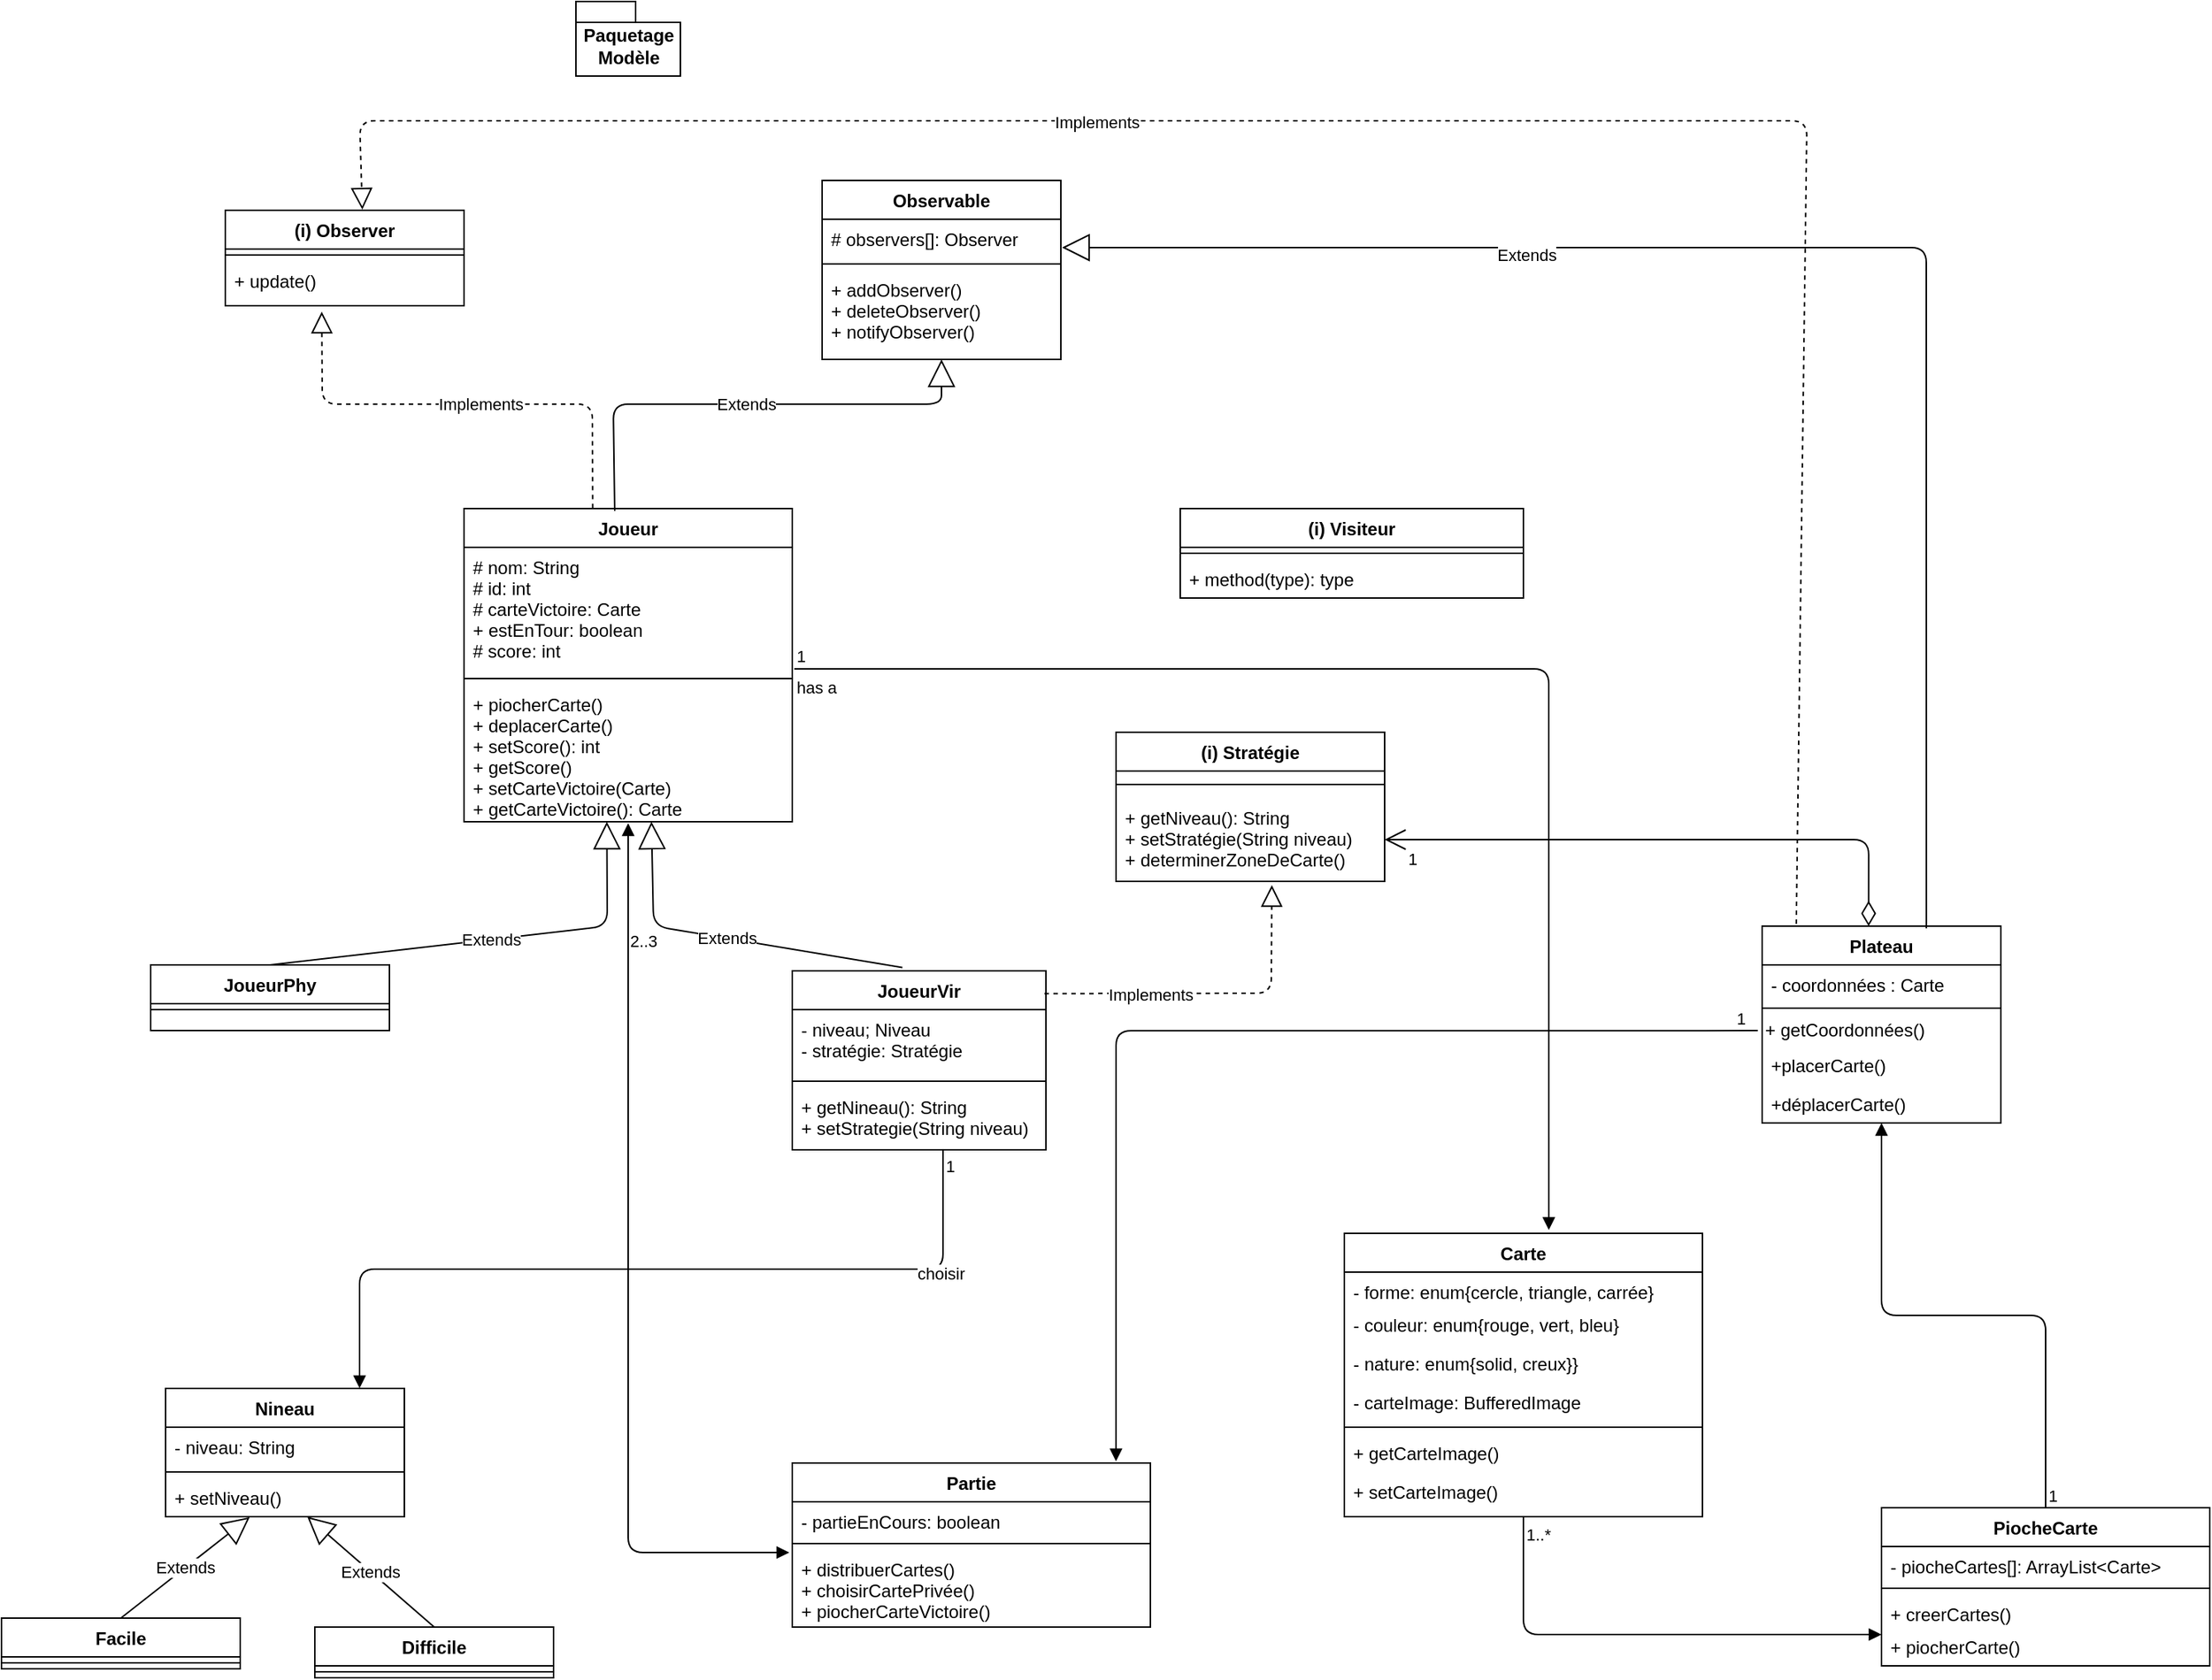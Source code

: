 <mxfile version="13.8.8" type="github">
  <diagram id="C5RBs43oDa-KdzZeNtuy" name="Page-1">
    <mxGraphModel dx="925" dy="1747" grid="1" gridSize="10" guides="1" tooltips="1" connect="1" arrows="1" fold="1" page="1" pageScale="1" pageWidth="827" pageHeight="1169" math="0" shadow="0">
      <root>
        <mxCell id="WIyWlLk6GJQsqaUBKTNV-0" />
        <mxCell id="WIyWlLk6GJQsqaUBKTNV-1" parent="WIyWlLk6GJQsqaUBKTNV-0" />
        <mxCell id="AZChsYfxRMKOv2LDF5ls-53" value="(i) Observer" style="swimlane;fontStyle=1;align=center;verticalAlign=top;childLayout=stackLayout;horizontal=1;startSize=26;horizontalStack=0;resizeParent=1;resizeParentMax=0;resizeLast=0;collapsible=1;marginBottom=0;" parent="WIyWlLk6GJQsqaUBKTNV-1" vertex="1">
          <mxGeometry x="230" y="-140" width="160" height="64" as="geometry" />
        </mxCell>
        <mxCell id="AZChsYfxRMKOv2LDF5ls-54" value="" style="line;strokeWidth=1;fillColor=none;align=left;verticalAlign=middle;spacingTop=-1;spacingLeft=3;spacingRight=3;rotatable=0;labelPosition=right;points=[];portConstraint=eastwest;" parent="AZChsYfxRMKOv2LDF5ls-53" vertex="1">
          <mxGeometry y="26" width="160" height="8" as="geometry" />
        </mxCell>
        <mxCell id="AZChsYfxRMKOv2LDF5ls-55" value="+ update()" style="text;strokeColor=none;fillColor=none;align=left;verticalAlign=top;spacingLeft=4;spacingRight=4;overflow=hidden;rotatable=0;points=[[0,0.5],[1,0.5]];portConstraint=eastwest;" parent="AZChsYfxRMKOv2LDF5ls-53" vertex="1">
          <mxGeometry y="34" width="160" height="30" as="geometry" />
        </mxCell>
        <mxCell id="AZChsYfxRMKOv2LDF5ls-56" value="Extends" style="endArrow=block;endSize=16;endFill=0;html=1;fontColor=#000000;exitX=0.5;exitY=0;exitDx=0;exitDy=0;entryX=0.435;entryY=1;entryDx=0;entryDy=0;entryPerimeter=0;" parent="WIyWlLk6GJQsqaUBKTNV-1" source="AZChsYfxRMKOv2LDF5ls-50" target="AZChsYfxRMKOv2LDF5ls-61" edge="1">
          <mxGeometry width="160" relative="1" as="geometry">
            <mxPoint x="490" y="370" as="sourcePoint" />
            <mxPoint x="480" y="316" as="targetPoint" />
            <Array as="points">
              <mxPoint x="486" y="340" />
            </Array>
          </mxGeometry>
        </mxCell>
        <mxCell id="AZChsYfxRMKOv2LDF5ls-57" value="Extends" style="endArrow=block;endSize=16;endFill=0;html=1;fontColor=#000000;exitX=0.434;exitY=-0.019;exitDx=0;exitDy=0;exitPerimeter=0;entryX=0.571;entryY=1;entryDx=0;entryDy=0;entryPerimeter=0;" parent="WIyWlLk6GJQsqaUBKTNV-1" source="CgIlNexyzQEodWSmVS5y-3" target="AZChsYfxRMKOv2LDF5ls-61" edge="1">
          <mxGeometry width="160" relative="1" as="geometry">
            <mxPoint x="703.28" y="370.8" as="sourcePoint" />
            <mxPoint x="490" y="290" as="targetPoint" />
            <Array as="points">
              <mxPoint x="517" y="340" />
            </Array>
          </mxGeometry>
        </mxCell>
        <mxCell id="AZChsYfxRMKOv2LDF5ls-58" value="Joueur" style="swimlane;fontStyle=1;align=center;verticalAlign=top;childLayout=stackLayout;horizontal=1;startSize=26;horizontalStack=0;resizeParent=1;resizeParentMax=0;resizeLast=0;collapsible=1;marginBottom=0;" parent="WIyWlLk6GJQsqaUBKTNV-1" vertex="1">
          <mxGeometry x="390" y="60" width="220" height="210" as="geometry" />
        </mxCell>
        <mxCell id="AZChsYfxRMKOv2LDF5ls-59" value="# nom: String&#xa;# id: int&#xa;# carteVictoire: Carte&#xa;+ estEnTour: boolean&#xa;# score: int" style="text;strokeColor=none;fillColor=none;align=left;verticalAlign=top;spacingLeft=4;spacingRight=4;overflow=hidden;rotatable=0;points=[[0,0.5],[1,0.5]];portConstraint=eastwest;" parent="AZChsYfxRMKOv2LDF5ls-58" vertex="1">
          <mxGeometry y="26" width="220" height="84" as="geometry" />
        </mxCell>
        <mxCell id="AZChsYfxRMKOv2LDF5ls-60" value="" style="line;strokeWidth=1;fillColor=none;align=left;verticalAlign=middle;spacingTop=-1;spacingLeft=3;spacingRight=3;rotatable=0;labelPosition=right;points=[];portConstraint=eastwest;" parent="AZChsYfxRMKOv2LDF5ls-58" vertex="1">
          <mxGeometry y="110" width="220" height="8" as="geometry" />
        </mxCell>
        <mxCell id="AZChsYfxRMKOv2LDF5ls-61" value="+ piocherCarte()&#xa;+ deplacerCarte()&#xa;+ setScore(): int&#xa;+ getScore()&#xa;+ setCarteVictoire(Carte)&#xa;+ getCarteVictoire(): Carte" style="text;strokeColor=none;fillColor=none;align=left;verticalAlign=top;spacingLeft=4;spacingRight=4;overflow=hidden;rotatable=0;points=[[0,0.5],[1,0.5]];portConstraint=eastwest;" parent="AZChsYfxRMKOv2LDF5ls-58" vertex="1">
          <mxGeometry y="118" width="220" height="92" as="geometry" />
        </mxCell>
        <mxCell id="AZChsYfxRMKOv2LDF5ls-62" value="Extends" style="endArrow=block;endSize=16;endFill=0;html=1;fontColor=#000000;exitX=0.5;exitY=0;exitDx=0;exitDy=0;entryX=0.352;entryY=1.013;entryDx=0;entryDy=0;entryPerimeter=0;" parent="WIyWlLk6GJQsqaUBKTNV-1" source="AZChsYfxRMKOv2LDF5ls-64" target="AZChsYfxRMKOv2LDF5ls-75" edge="1">
          <mxGeometry width="160" relative="1" as="geometry">
            <mxPoint x="80" y="700" as="sourcePoint" />
            <mxPoint x="240" y="700" as="targetPoint" />
          </mxGeometry>
        </mxCell>
        <mxCell id="AZChsYfxRMKOv2LDF5ls-63" value="Extends" style="endArrow=block;endSize=16;endFill=0;html=1;fontColor=#000000;exitX=0.5;exitY=0;exitDx=0;exitDy=0;" parent="WIyWlLk6GJQsqaUBKTNV-1" source="AZChsYfxRMKOv2LDF5ls-68" target="AZChsYfxRMKOv2LDF5ls-75" edge="1">
          <mxGeometry width="160" relative="1" as="geometry">
            <mxPoint x="80" y="700" as="sourcePoint" />
            <mxPoint x="240" y="700" as="targetPoint" />
          </mxGeometry>
        </mxCell>
        <mxCell id="AZChsYfxRMKOv2LDF5ls-84" value="Paquetage&lt;br&gt;Modèle" style="shape=folder;fontStyle=1;spacingTop=10;tabWidth=40;tabHeight=14;tabPosition=left;html=1;fontColor=#000000;" parent="WIyWlLk6GJQsqaUBKTNV-1" vertex="1">
          <mxGeometry x="465" y="-280" width="70" height="50" as="geometry" />
        </mxCell>
        <mxCell id="AZChsYfxRMKOv2LDF5ls-43" value="Observable" style="swimlane;fontStyle=1;align=center;verticalAlign=top;childLayout=stackLayout;horizontal=1;startSize=26;horizontalStack=0;resizeParent=1;resizeParentMax=0;resizeLast=0;collapsible=1;marginBottom=0;" parent="WIyWlLk6GJQsqaUBKTNV-1" vertex="1">
          <mxGeometry x="630" y="-160" width="160" height="120" as="geometry" />
        </mxCell>
        <mxCell id="AZChsYfxRMKOv2LDF5ls-44" value="# observers[]: Observer" style="text;strokeColor=none;fillColor=none;align=left;verticalAlign=top;spacingLeft=4;spacingRight=4;overflow=hidden;rotatable=0;points=[[0,0.5],[1,0.5]];portConstraint=eastwest;" parent="AZChsYfxRMKOv2LDF5ls-43" vertex="1">
          <mxGeometry y="26" width="160" height="26" as="geometry" />
        </mxCell>
        <mxCell id="AZChsYfxRMKOv2LDF5ls-45" value="" style="line;strokeWidth=1;fillColor=none;align=left;verticalAlign=middle;spacingTop=-1;spacingLeft=3;spacingRight=3;rotatable=0;labelPosition=right;points=[];portConstraint=eastwest;" parent="AZChsYfxRMKOv2LDF5ls-43" vertex="1">
          <mxGeometry y="52" width="160" height="8" as="geometry" />
        </mxCell>
        <mxCell id="AZChsYfxRMKOv2LDF5ls-46" value="+ addObserver()&#xa;+ deleteObserver()&#xa;+ notifyObserver()" style="text;strokeColor=none;fillColor=none;align=left;verticalAlign=top;spacingLeft=4;spacingRight=4;overflow=hidden;rotatable=0;points=[[0,0.5],[1,0.5]];portConstraint=eastwest;" parent="AZChsYfxRMKOv2LDF5ls-43" vertex="1">
          <mxGeometry y="60" width="160" height="60" as="geometry" />
        </mxCell>
        <mxCell id="AZChsYfxRMKOv2LDF5ls-64" value="Facile" style="swimlane;fontStyle=1;align=center;verticalAlign=top;childLayout=stackLayout;horizontal=1;startSize=26;horizontalStack=0;resizeParent=1;resizeParentMax=0;resizeLast=0;collapsible=1;marginBottom=0;fontColor=#000000;" parent="WIyWlLk6GJQsqaUBKTNV-1" vertex="1">
          <mxGeometry x="80" y="804" width="160" height="34" as="geometry" />
        </mxCell>
        <mxCell id="AZChsYfxRMKOv2LDF5ls-66" value="" style="line;strokeWidth=1;fillColor=none;align=left;verticalAlign=middle;spacingTop=-1;spacingLeft=3;spacingRight=3;rotatable=0;labelPosition=right;points=[];portConstraint=eastwest;" parent="AZChsYfxRMKOv2LDF5ls-64" vertex="1">
          <mxGeometry y="26" width="160" height="8" as="geometry" />
        </mxCell>
        <mxCell id="AZChsYfxRMKOv2LDF5ls-68" value="Difficile" style="swimlane;fontStyle=1;align=center;verticalAlign=top;childLayout=stackLayout;horizontal=1;startSize=26;horizontalStack=0;resizeParent=1;resizeParentMax=0;resizeLast=0;collapsible=1;marginBottom=0;fontColor=#000000;" parent="WIyWlLk6GJQsqaUBKTNV-1" vertex="1">
          <mxGeometry x="290" y="810" width="160" height="34" as="geometry" />
        </mxCell>
        <mxCell id="AZChsYfxRMKOv2LDF5ls-70" value="" style="line;strokeWidth=1;fillColor=none;align=left;verticalAlign=middle;spacingTop=-1;spacingLeft=3;spacingRight=3;rotatable=0;labelPosition=right;points=[];portConstraint=eastwest;" parent="AZChsYfxRMKOv2LDF5ls-68" vertex="1">
          <mxGeometry y="26" width="160" height="8" as="geometry" />
        </mxCell>
        <mxCell id="AZChsYfxRMKOv2LDF5ls-72" value="Nineau" style="swimlane;fontStyle=1;align=center;verticalAlign=top;childLayout=stackLayout;horizontal=1;startSize=26;horizontalStack=0;resizeParent=1;resizeParentMax=0;resizeLast=0;collapsible=1;marginBottom=0;fontColor=#000000;" parent="WIyWlLk6GJQsqaUBKTNV-1" vertex="1">
          <mxGeometry x="190" y="650" width="160" height="86" as="geometry" />
        </mxCell>
        <mxCell id="AZChsYfxRMKOv2LDF5ls-73" value="- niveau: String" style="text;strokeColor=none;fillColor=none;align=left;verticalAlign=top;spacingLeft=4;spacingRight=4;overflow=hidden;rotatable=0;points=[[0,0.5],[1,0.5]];portConstraint=eastwest;" parent="AZChsYfxRMKOv2LDF5ls-72" vertex="1">
          <mxGeometry y="26" width="160" height="26" as="geometry" />
        </mxCell>
        <mxCell id="AZChsYfxRMKOv2LDF5ls-74" value="" style="line;strokeWidth=1;fillColor=none;align=left;verticalAlign=middle;spacingTop=-1;spacingLeft=3;spacingRight=3;rotatable=0;labelPosition=right;points=[];portConstraint=eastwest;" parent="AZChsYfxRMKOv2LDF5ls-72" vertex="1">
          <mxGeometry y="52" width="160" height="8" as="geometry" />
        </mxCell>
        <mxCell id="AZChsYfxRMKOv2LDF5ls-75" value="+ setNiveau()" style="text;strokeColor=none;fillColor=none;align=left;verticalAlign=top;spacingLeft=4;spacingRight=4;overflow=hidden;rotatable=0;points=[[0,0.5],[1,0.5]];portConstraint=eastwest;" parent="AZChsYfxRMKOv2LDF5ls-72" vertex="1">
          <mxGeometry y="60" width="160" height="26" as="geometry" />
        </mxCell>
        <mxCell id="AZChsYfxRMKOv2LDF5ls-76" value="Carte" style="swimlane;fontStyle=1;align=center;verticalAlign=top;childLayout=stackLayout;horizontal=1;startSize=26;horizontalStack=0;resizeParent=1;resizeLast=0;collapsible=1;marginBottom=0;rounded=0;shadow=0;strokeWidth=1;" parent="WIyWlLk6GJQsqaUBKTNV-1" vertex="1">
          <mxGeometry x="980" y="546" width="240" height="190" as="geometry">
            <mxRectangle x="550" y="140" width="160" height="26" as="alternateBounds" />
          </mxGeometry>
        </mxCell>
        <mxCell id="AZChsYfxRMKOv2LDF5ls-77" value="- forme: enum{cercle, triangle, carrée}&#xa;" style="text;align=left;verticalAlign=top;spacingLeft=4;spacingRight=4;overflow=hidden;rotatable=0;points=[[0,0.5],[1,0.5]];portConstraint=eastwest;" parent="AZChsYfxRMKOv2LDF5ls-76" vertex="1">
          <mxGeometry y="26" width="240" height="22" as="geometry" />
        </mxCell>
        <mxCell id="AZChsYfxRMKOv2LDF5ls-78" value="- couleur: enum{rouge, vert, bleu}" style="text;align=left;verticalAlign=top;spacingLeft=4;spacingRight=4;overflow=hidden;rotatable=0;points=[[0,0.5],[1,0.5]];portConstraint=eastwest;rounded=0;shadow=0;html=0;" parent="AZChsYfxRMKOv2LDF5ls-76" vertex="1">
          <mxGeometry y="48" width="240" height="26" as="geometry" />
        </mxCell>
        <mxCell id="AZChsYfxRMKOv2LDF5ls-79" value="- nature: enum{solid, creux}}" style="text;align=left;verticalAlign=top;spacingLeft=4;spacingRight=4;overflow=hidden;rotatable=0;points=[[0,0.5],[1,0.5]];portConstraint=eastwest;rounded=0;shadow=0;html=0;" parent="AZChsYfxRMKOv2LDF5ls-76" vertex="1">
          <mxGeometry y="74" width="240" height="26" as="geometry" />
        </mxCell>
        <mxCell id="AZChsYfxRMKOv2LDF5ls-80" value="- carteImage: BufferedImage" style="text;align=left;verticalAlign=top;spacingLeft=4;spacingRight=4;overflow=hidden;rotatable=0;points=[[0,0.5],[1,0.5]];portConstraint=eastwest;rounded=0;shadow=0;html=0;" parent="AZChsYfxRMKOv2LDF5ls-76" vertex="1">
          <mxGeometry y="100" width="240" height="26" as="geometry" />
        </mxCell>
        <mxCell id="AZChsYfxRMKOv2LDF5ls-81" value="" style="line;html=1;strokeWidth=1;align=left;verticalAlign=middle;spacingTop=-1;spacingLeft=3;spacingRight=3;rotatable=0;labelPosition=right;points=[];portConstraint=eastwest;" parent="AZChsYfxRMKOv2LDF5ls-76" vertex="1">
          <mxGeometry y="126" width="240" height="8" as="geometry" />
        </mxCell>
        <mxCell id="AZChsYfxRMKOv2LDF5ls-82" value="+ getCarteImage()" style="text;align=left;verticalAlign=top;spacingLeft=4;spacingRight=4;overflow=hidden;rotatable=0;points=[[0,0.5],[1,0.5]];portConstraint=eastwest;" parent="AZChsYfxRMKOv2LDF5ls-76" vertex="1">
          <mxGeometry y="134" width="240" height="26" as="geometry" />
        </mxCell>
        <mxCell id="AZChsYfxRMKOv2LDF5ls-83" value="+ setCarteImage()" style="text;align=left;verticalAlign=top;spacingLeft=4;spacingRight=4;overflow=hidden;rotatable=0;points=[[0,0.5],[1,0.5]];portConstraint=eastwest;" parent="AZChsYfxRMKOv2LDF5ls-76" vertex="1">
          <mxGeometry y="160" width="240" height="20" as="geometry" />
        </mxCell>
        <mxCell id="CgIlNexyzQEodWSmVS5y-3" value="JoueurVir" style="swimlane;fontStyle=1;align=center;verticalAlign=top;childLayout=stackLayout;horizontal=1;startSize=26;horizontalStack=0;resizeParent=1;resizeParentMax=0;resizeLast=0;collapsible=1;marginBottom=0;" parent="WIyWlLk6GJQsqaUBKTNV-1" vertex="1">
          <mxGeometry x="610" y="370" width="170" height="120" as="geometry" />
        </mxCell>
        <mxCell id="CgIlNexyzQEodWSmVS5y-4" value="- niveau; Niveau&#xa;- stratégie: Stratégie " style="text;strokeColor=none;fillColor=none;align=left;verticalAlign=top;spacingLeft=4;spacingRight=4;overflow=hidden;rotatable=0;points=[[0,0.5],[1,0.5]];portConstraint=eastwest;" parent="CgIlNexyzQEodWSmVS5y-3" vertex="1">
          <mxGeometry y="26" width="170" height="44" as="geometry" />
        </mxCell>
        <mxCell id="CgIlNexyzQEodWSmVS5y-5" value="" style="line;strokeWidth=1;fillColor=none;align=left;verticalAlign=middle;spacingTop=-1;spacingLeft=3;spacingRight=3;rotatable=0;labelPosition=right;points=[];portConstraint=eastwest;" parent="CgIlNexyzQEodWSmVS5y-3" vertex="1">
          <mxGeometry y="70" width="170" height="8" as="geometry" />
        </mxCell>
        <mxCell id="CgIlNexyzQEodWSmVS5y-6" value="+ getNineau(): String&#xa;+ setStrategie(String niveau)" style="text;strokeColor=none;fillColor=none;align=left;verticalAlign=top;spacingLeft=4;spacingRight=4;overflow=hidden;rotatable=0;points=[[0,0.5],[1,0.5]];portConstraint=eastwest;" parent="CgIlNexyzQEodWSmVS5y-3" vertex="1">
          <mxGeometry y="78" width="170" height="42" as="geometry" />
        </mxCell>
        <mxCell id="AZChsYfxRMKOv2LDF5ls-50" value="JoueurPhy" style="swimlane;fontStyle=1;align=center;verticalAlign=top;childLayout=stackLayout;horizontal=1;startSize=26;horizontalStack=0;resizeParent=1;resizeLast=0;collapsible=1;marginBottom=0;rounded=0;shadow=0;strokeWidth=1;" parent="WIyWlLk6GJQsqaUBKTNV-1" vertex="1">
          <mxGeometry x="180" y="366" width="160" height="44" as="geometry">
            <mxRectangle x="130" y="380" width="160" height="26" as="alternateBounds" />
          </mxGeometry>
        </mxCell>
        <mxCell id="AZChsYfxRMKOv2LDF5ls-51" value="" style="line;html=1;strokeWidth=1;align=left;verticalAlign=middle;spacingTop=-1;spacingLeft=3;spacingRight=3;rotatable=0;labelPosition=right;points=[];portConstraint=eastwest;" parent="AZChsYfxRMKOv2LDF5ls-50" vertex="1">
          <mxGeometry y="26" width="160" height="8" as="geometry" />
        </mxCell>
        <mxCell id="CgIlNexyzQEodWSmVS5y-8" value="PiocheCarte" style="swimlane;fontStyle=1;align=center;verticalAlign=top;childLayout=stackLayout;horizontal=1;startSize=26;horizontalStack=0;resizeParent=1;resizeParentMax=0;resizeLast=0;collapsible=1;marginBottom=0;" parent="WIyWlLk6GJQsqaUBKTNV-1" vertex="1">
          <mxGeometry x="1340" y="730" width="220" height="106" as="geometry" />
        </mxCell>
        <mxCell id="CgIlNexyzQEodWSmVS5y-9" value="- piocheCartes[]: ArrayList&lt;Carte&gt;" style="text;strokeColor=none;fillColor=none;align=left;verticalAlign=top;spacingLeft=4;spacingRight=4;overflow=hidden;rotatable=0;points=[[0,0.5],[1,0.5]];portConstraint=eastwest;" parent="CgIlNexyzQEodWSmVS5y-8" vertex="1">
          <mxGeometry y="26" width="220" height="24" as="geometry" />
        </mxCell>
        <mxCell id="CgIlNexyzQEodWSmVS5y-10" value="" style="line;strokeWidth=1;fillColor=none;align=left;verticalAlign=middle;spacingTop=-1;spacingLeft=3;spacingRight=3;rotatable=0;labelPosition=right;points=[];portConstraint=eastwest;" parent="CgIlNexyzQEodWSmVS5y-8" vertex="1">
          <mxGeometry y="50" width="220" height="8" as="geometry" />
        </mxCell>
        <mxCell id="CgIlNexyzQEodWSmVS5y-11" value="+ creerCartes()" style="text;strokeColor=none;fillColor=none;align=left;verticalAlign=top;spacingLeft=4;spacingRight=4;overflow=hidden;rotatable=0;points=[[0,0.5],[1,0.5]];portConstraint=eastwest;" parent="CgIlNexyzQEodWSmVS5y-8" vertex="1">
          <mxGeometry y="58" width="220" height="22" as="geometry" />
        </mxCell>
        <mxCell id="FaVEyX-Qavl0ARQqvnFb-6" value="+ piocherCarte()" style="text;strokeColor=none;fillColor=none;align=left;verticalAlign=top;spacingLeft=4;spacingRight=4;overflow=hidden;rotatable=0;points=[[0,0.5],[1,0.5]];portConstraint=eastwest;" parent="CgIlNexyzQEodWSmVS5y-8" vertex="1">
          <mxGeometry y="80" width="220" height="26" as="geometry" />
        </mxCell>
        <mxCell id="AZChsYfxRMKOv2LDF5ls-86" value="Partie" style="swimlane;fontStyle=1;align=center;verticalAlign=top;childLayout=stackLayout;horizontal=1;startSize=26;horizontalStack=0;resizeParent=1;resizeParentMax=0;resizeLast=0;collapsible=1;marginBottom=0;" parent="WIyWlLk6GJQsqaUBKTNV-1" vertex="1">
          <mxGeometry x="610" y="700" width="240" height="110" as="geometry" />
        </mxCell>
        <mxCell id="AZChsYfxRMKOv2LDF5ls-87" value="- partieEnCours: boolean&#xa;" style="text;strokeColor=none;fillColor=none;align=left;verticalAlign=top;spacingLeft=4;spacingRight=4;overflow=hidden;rotatable=0;points=[[0,0.5],[1,0.5]];portConstraint=eastwest;" parent="AZChsYfxRMKOv2LDF5ls-86" vertex="1">
          <mxGeometry y="26" width="240" height="24" as="geometry" />
        </mxCell>
        <mxCell id="AZChsYfxRMKOv2LDF5ls-88" value="" style="line;strokeWidth=1;fillColor=none;align=left;verticalAlign=middle;spacingTop=-1;spacingLeft=3;spacingRight=3;rotatable=0;labelPosition=right;points=[];portConstraint=eastwest;" parent="AZChsYfxRMKOv2LDF5ls-86" vertex="1">
          <mxGeometry y="50" width="240" height="8" as="geometry" />
        </mxCell>
        <mxCell id="AZChsYfxRMKOv2LDF5ls-89" value="+ distribuerCartes()&#xa;+ choisirCartePrivée()&#xa;+ piocherCarteVictoire()&#xa;" style="text;strokeColor=none;fillColor=none;align=left;verticalAlign=top;spacingLeft=4;spacingRight=4;overflow=hidden;rotatable=0;points=[[0,0.5],[1,0.5]];portConstraint=eastwest;" parent="AZChsYfxRMKOv2LDF5ls-86" vertex="1">
          <mxGeometry y="58" width="240" height="52" as="geometry" />
        </mxCell>
        <mxCell id="igoX3mTZMC02YSDTXu9f-4" value="Plateau" style="swimlane;fontStyle=1;align=center;verticalAlign=top;childLayout=stackLayout;horizontal=1;startSize=26;horizontalStack=0;resizeParent=1;resizeParentMax=0;resizeLast=0;collapsible=1;marginBottom=0;" parent="WIyWlLk6GJQsqaUBKTNV-1" vertex="1">
          <mxGeometry x="1260" y="340" width="160" height="132" as="geometry" />
        </mxCell>
        <mxCell id="igoX3mTZMC02YSDTXu9f-5" value="- coordonnées : Carte&#xa;" style="text;strokeColor=none;fillColor=none;align=left;verticalAlign=top;spacingLeft=4;spacingRight=4;overflow=hidden;rotatable=0;points=[[0,0.5],[1,0.5]];portConstraint=eastwest;" parent="igoX3mTZMC02YSDTXu9f-4" vertex="1">
          <mxGeometry y="26" width="160" height="24" as="geometry" />
        </mxCell>
        <mxCell id="igoX3mTZMC02YSDTXu9f-6" value="" style="line;strokeWidth=1;fillColor=none;align=left;verticalAlign=middle;spacingTop=-1;spacingLeft=3;spacingRight=3;rotatable=0;labelPosition=right;points=[];portConstraint=eastwest;" parent="igoX3mTZMC02YSDTXu9f-4" vertex="1">
          <mxGeometry y="50" width="160" height="10" as="geometry" />
        </mxCell>
        <mxCell id="VmG8qLl98MklvTg3K0jE-0" value="&lt;div align=&quot;left&quot;&gt;+ getCoordonnées()&lt;br&gt;&lt;/div&gt;" style="text;html=1;align=left;verticalAlign=middle;resizable=0;points=[];autosize=1;" parent="igoX3mTZMC02YSDTXu9f-4" vertex="1">
          <mxGeometry y="60" width="160" height="20" as="geometry" />
        </mxCell>
        <mxCell id="FaVEyX-Qavl0ARQqvnFb-4" value="+placerCarte()" style="text;strokeColor=none;fillColor=none;align=left;verticalAlign=top;spacingLeft=4;spacingRight=4;overflow=hidden;rotatable=0;points=[[0,0.5],[1,0.5]];portConstraint=eastwest;" parent="igoX3mTZMC02YSDTXu9f-4" vertex="1">
          <mxGeometry y="80" width="160" height="26" as="geometry" />
        </mxCell>
        <mxCell id="FaVEyX-Qavl0ARQqvnFb-5" value="+déplacerCarte()" style="text;strokeColor=none;fillColor=none;align=left;verticalAlign=top;spacingLeft=4;spacingRight=4;overflow=hidden;rotatable=0;points=[[0,0.5],[1,0.5]];portConstraint=eastwest;" parent="igoX3mTZMC02YSDTXu9f-4" vertex="1">
          <mxGeometry y="106" width="160" height="26" as="geometry" />
        </mxCell>
        <mxCell id="Cv7qwnOLkSdo4t0Jrulm-0" value="(i) Visiteur" style="swimlane;fontStyle=1;align=center;verticalAlign=top;childLayout=stackLayout;horizontal=1;startSize=26;horizontalStack=0;resizeParent=1;resizeParentMax=0;resizeLast=0;collapsible=1;marginBottom=0;" parent="WIyWlLk6GJQsqaUBKTNV-1" vertex="1">
          <mxGeometry x="870" y="60" width="230" height="60" as="geometry" />
        </mxCell>
        <mxCell id="Cv7qwnOLkSdo4t0Jrulm-2" value="" style="line;strokeWidth=1;fillColor=none;align=left;verticalAlign=middle;spacingTop=-1;spacingLeft=3;spacingRight=3;rotatable=0;labelPosition=right;points=[];portConstraint=eastwest;" parent="Cv7qwnOLkSdo4t0Jrulm-0" vertex="1">
          <mxGeometry y="26" width="230" height="8" as="geometry" />
        </mxCell>
        <mxCell id="Cv7qwnOLkSdo4t0Jrulm-3" value="+ method(type): type" style="text;strokeColor=none;fillColor=none;align=left;verticalAlign=top;spacingLeft=4;spacingRight=4;overflow=hidden;rotatable=0;points=[[0,0.5],[1,0.5]];portConstraint=eastwest;" parent="Cv7qwnOLkSdo4t0Jrulm-0" vertex="1">
          <mxGeometry y="34" width="230" height="26" as="geometry" />
        </mxCell>
        <mxCell id="aD3awK1kSIjJJPl5XEb5-0" value="" style="endArrow=block;endFill=1;html=1;edgeStyle=orthogonalEdgeStyle;align=left;verticalAlign=top;" parent="WIyWlLk6GJQsqaUBKTNV-1" source="AZChsYfxRMKOv2LDF5ls-76" target="CgIlNexyzQEodWSmVS5y-8" edge="1">
          <mxGeometry x="-1" relative="1" as="geometry">
            <mxPoint x="1130" y="850" as="sourcePoint" />
            <mxPoint x="1310" y="824" as="targetPoint" />
            <Array as="points">
              <mxPoint x="1290" y="815" />
              <mxPoint x="1290" y="815" />
            </Array>
          </mxGeometry>
        </mxCell>
        <mxCell id="aD3awK1kSIjJJPl5XEb5-1" value="1..*" style="edgeLabel;resizable=0;html=1;align=left;verticalAlign=bottom;" parent="aD3awK1kSIjJJPl5XEb5-0" connectable="0" vertex="1">
          <mxGeometry x="-1" relative="1" as="geometry">
            <mxPoint y="20" as="offset" />
          </mxGeometry>
        </mxCell>
        <mxCell id="aD3awK1kSIjJJPl5XEb5-4" value="" style="endArrow=block;endFill=1;html=1;edgeStyle=orthogonalEdgeStyle;align=left;verticalAlign=top;exitX=0.5;exitY=0;exitDx=0;exitDy=0;entryX=0.5;entryY=1;entryDx=0;entryDy=0;" parent="WIyWlLk6GJQsqaUBKTNV-1" source="CgIlNexyzQEodWSmVS5y-8" target="igoX3mTZMC02YSDTXu9f-4" edge="1">
          <mxGeometry x="-1" relative="1" as="geometry">
            <mxPoint x="710" y="630" as="sourcePoint" />
            <mxPoint x="1450" y="540" as="targetPoint" />
            <Array as="points">
              <mxPoint x="1450" y="601" />
              <mxPoint x="1340" y="601" />
            </Array>
          </mxGeometry>
        </mxCell>
        <mxCell id="aD3awK1kSIjJJPl5XEb5-5" value="1" style="edgeLabel;resizable=0;html=1;align=left;verticalAlign=bottom;" parent="aD3awK1kSIjJJPl5XEb5-4" connectable="0" vertex="1">
          <mxGeometry x="-1" relative="1" as="geometry" />
        </mxCell>
        <mxCell id="aD3awK1kSIjJJPl5XEb5-6" value="" style="endArrow=block;endFill=1;html=1;edgeStyle=orthogonalEdgeStyle;align=left;verticalAlign=top;entryX=0.904;entryY=-0.01;entryDx=0;entryDy=0;entryPerimeter=0;exitX=-0.018;exitY=0.503;exitDx=0;exitDy=0;exitPerimeter=0;" parent="WIyWlLk6GJQsqaUBKTNV-1" source="VmG8qLl98MklvTg3K0jE-0" target="AZChsYfxRMKOv2LDF5ls-86" edge="1">
          <mxGeometry x="-1" relative="1" as="geometry">
            <mxPoint x="1330" y="470" as="sourcePoint" />
            <mxPoint x="840" y="610" as="targetPoint" />
          </mxGeometry>
        </mxCell>
        <mxCell id="aD3awK1kSIjJJPl5XEb5-7" value="1" style="edgeLabel;resizable=0;html=1;align=left;verticalAlign=bottom;" parent="aD3awK1kSIjJJPl5XEb5-6" connectable="0" vertex="1">
          <mxGeometry x="-1" relative="1" as="geometry">
            <mxPoint x="-16.12" y="-0.06" as="offset" />
          </mxGeometry>
        </mxCell>
        <mxCell id="gqr33XGORAb8K-6qKqLH-7" value="Extends" style="endArrow=block;endSize=16;endFill=0;html=1;fontColor=#000000;exitX=0.688;exitY=0.011;exitDx=0;exitDy=0;exitPerimeter=0;entryX=1.005;entryY=0.731;entryDx=0;entryDy=0;entryPerimeter=0;" parent="WIyWlLk6GJQsqaUBKTNV-1" source="igoX3mTZMC02YSDTXu9f-4" target="AZChsYfxRMKOv2LDF5ls-44" edge="1">
          <mxGeometry x="0.398" y="5" width="160" relative="1" as="geometry">
            <mxPoint x="1480" y="380" as="sourcePoint" />
            <mxPoint x="790" y="-115" as="targetPoint" />
            <Array as="points">
              <mxPoint x="1370" y="-115" />
            </Array>
            <mxPoint as="offset" />
          </mxGeometry>
        </mxCell>
        <mxCell id="gqr33XGORAb8K-6qKqLH-14" value="" style="endArrow=block;dashed=1;endFill=0;endSize=12;html=1;strokeColor=#000000;exitX=0.392;exitY=-0.001;exitDx=0;exitDy=0;exitPerimeter=0;entryX=0.404;entryY=1.133;entryDx=0;entryDy=0;entryPerimeter=0;" parent="WIyWlLk6GJQsqaUBKTNV-1" source="AZChsYfxRMKOv2LDF5ls-58" target="AZChsYfxRMKOv2LDF5ls-55" edge="1">
          <mxGeometry width="160" relative="1" as="geometry">
            <mxPoint x="490" y="60" as="sourcePoint" />
            <mxPoint x="310" y="-130" as="targetPoint" />
            <Array as="points">
              <mxPoint x="476" y="-10" />
              <mxPoint x="295" y="-10" />
            </Array>
          </mxGeometry>
        </mxCell>
        <mxCell id="gqr33XGORAb8K-6qKqLH-18" value="Implements" style="edgeLabel;html=1;align=center;verticalAlign=middle;resizable=0;points=[];" parent="gqr33XGORAb8K-6qKqLH-14" vertex="1" connectable="0">
          <mxGeometry x="-0.066" y="5" relative="1" as="geometry">
            <mxPoint x="1" y="-5" as="offset" />
          </mxGeometry>
        </mxCell>
        <mxCell id="gqr33XGORAb8K-6qKqLH-15" value="" style="endArrow=block;dashed=1;endFill=0;endSize=12;html=1;strokeColor=#000000;exitX=0.143;exitY=-0.011;exitDx=0;exitDy=0;exitPerimeter=0;entryX=0.574;entryY=-0.007;entryDx=0;entryDy=0;entryPerimeter=0;" parent="WIyWlLk6GJQsqaUBKTNV-1" source="igoX3mTZMC02YSDTXu9f-4" target="AZChsYfxRMKOv2LDF5ls-53" edge="1">
          <mxGeometry width="160" relative="1" as="geometry">
            <mxPoint x="1390" y="370" as="sourcePoint" />
            <mxPoint x="320" y="-150" as="targetPoint" />
            <Array as="points">
              <mxPoint x="1290" y="-200" />
              <mxPoint x="870" y="-200" />
              <mxPoint x="590" y="-200" />
              <mxPoint x="320" y="-200" />
            </Array>
          </mxGeometry>
        </mxCell>
        <mxCell id="gqr33XGORAb8K-6qKqLH-17" value="Implements" style="edgeLabel;html=1;align=center;verticalAlign=middle;resizable=0;points=[];" parent="gqr33XGORAb8K-6qKqLH-15" vertex="1" connectable="0">
          <mxGeometry x="0.298" y="1" relative="1" as="geometry">
            <mxPoint x="2.74" as="offset" />
          </mxGeometry>
        </mxCell>
        <mxCell id="gqr33XGORAb8K-6qKqLH-23" value="choisir" style="endArrow=block;endFill=1;html=1;edgeStyle=orthogonalEdgeStyle;align=left;verticalAlign=top;strokeColor=#000000;entryX=0.81;entryY=-0.001;entryDx=0;entryDy=0;entryPerimeter=0;" parent="WIyWlLk6GJQsqaUBKTNV-1" source="CgIlNexyzQEodWSmVS5y-3" target="AZChsYfxRMKOv2LDF5ls-72" edge="1">
          <mxGeometry x="-0.639" y="-10" relative="1" as="geometry">
            <mxPoint x="711" y="480" as="sourcePoint" />
            <mxPoint x="420" y="630" as="targetPoint" />
            <Array as="points">
              <mxPoint x="711" y="570" />
              <mxPoint x="320" y="570" />
              <mxPoint x="320" y="650" />
            </Array>
            <mxPoint as="offset" />
          </mxGeometry>
        </mxCell>
        <mxCell id="gqr33XGORAb8K-6qKqLH-24" value="1" style="edgeLabel;resizable=0;html=1;align=left;verticalAlign=bottom;" parent="gqr33XGORAb8K-6qKqLH-23" connectable="0" vertex="1">
          <mxGeometry x="-1" relative="1" as="geometry">
            <mxPoint y="19" as="offset" />
          </mxGeometry>
        </mxCell>
        <mxCell id="gqr33XGORAb8K-6qKqLH-33" value="(i) Stratégie" style="swimlane;fontStyle=1;align=center;verticalAlign=top;childLayout=stackLayout;horizontal=1;startSize=26;horizontalStack=0;resizeParent=1;resizeParentMax=0;resizeLast=0;collapsible=1;marginBottom=0;" parent="WIyWlLk6GJQsqaUBKTNV-1" vertex="1">
          <mxGeometry x="827" y="210" width="180" height="100" as="geometry" />
        </mxCell>
        <mxCell id="gqr33XGORAb8K-6qKqLH-35" value="" style="line;strokeWidth=1;fillColor=none;align=left;verticalAlign=middle;spacingTop=-1;spacingLeft=3;spacingRight=3;rotatable=0;labelPosition=right;points=[];portConstraint=eastwest;" parent="gqr33XGORAb8K-6qKqLH-33" vertex="1">
          <mxGeometry y="26" width="180" height="18" as="geometry" />
        </mxCell>
        <mxCell id="gqr33XGORAb8K-6qKqLH-36" value="+ getNiveau(): String&#xa;+ setStratégie(String niveau)&#xa;+ determinerZoneDeCarte()&#xa;" style="text;strokeColor=none;fillColor=none;align=left;verticalAlign=top;spacingLeft=4;spacingRight=4;overflow=hidden;rotatable=0;points=[[0,0.5],[1,0.5]];portConstraint=eastwest;" parent="gqr33XGORAb8K-6qKqLH-33" vertex="1">
          <mxGeometry y="44" width="180" height="56" as="geometry" />
        </mxCell>
        <mxCell id="gqr33XGORAb8K-6qKqLH-38" value="" style="endArrow=block;dashed=1;endFill=0;endSize=12;html=1;strokeColor=#000000;entryX=0.58;entryY=1.045;entryDx=0;entryDy=0;entryPerimeter=0;exitX=0.994;exitY=0.127;exitDx=0;exitDy=0;exitPerimeter=0;" parent="WIyWlLk6GJQsqaUBKTNV-1" source="CgIlNexyzQEodWSmVS5y-3" target="gqr33XGORAb8K-6qKqLH-36" edge="1">
          <mxGeometry width="160" relative="1" as="geometry">
            <mxPoint x="781" y="410" as="sourcePoint" />
            <mxPoint x="963" y="320" as="targetPoint" />
            <Array as="points">
              <mxPoint x="931" y="385" />
            </Array>
          </mxGeometry>
        </mxCell>
        <mxCell id="gqr33XGORAb8K-6qKqLH-39" value="Implements" style="edgeLabel;html=1;align=center;verticalAlign=middle;resizable=0;points=[];" parent="gqr33XGORAb8K-6qKqLH-38" vertex="1" connectable="0">
          <mxGeometry x="-0.368" y="-1" relative="1" as="geometry">
            <mxPoint as="offset" />
          </mxGeometry>
        </mxCell>
        <mxCell id="iEywshFtVMu5hu7bD4Ei-18" value="has a" style="endArrow=block;endFill=1;html=1;edgeStyle=orthogonalEdgeStyle;align=left;verticalAlign=top;entryX=0.571;entryY=-0.012;entryDx=0;entryDy=0;entryPerimeter=0;exitX=1.006;exitY=0.97;exitDx=0;exitDy=0;exitPerimeter=0;" parent="WIyWlLk6GJQsqaUBKTNV-1" source="AZChsYfxRMKOv2LDF5ls-59" target="AZChsYfxRMKOv2LDF5ls-76" edge="1">
          <mxGeometry x="-1" relative="1" as="geometry">
            <mxPoint x="790" y="180" as="sourcePoint" />
            <mxPoint x="950" y="180" as="targetPoint" />
          </mxGeometry>
        </mxCell>
        <mxCell id="iEywshFtVMu5hu7bD4Ei-19" value="1" style="edgeLabel;resizable=0;html=1;align=left;verticalAlign=bottom;" parent="iEywshFtVMu5hu7bD4Ei-18" connectable="0" vertex="1">
          <mxGeometry x="-1" relative="1" as="geometry" />
        </mxCell>
        <mxCell id="mlsI3MLrVsTDTKO3H_39-0" value="" style="endArrow=open;html=1;endSize=12;startArrow=diamondThin;startSize=14;startFill=0;edgeStyle=orthogonalEdgeStyle;entryX=1;entryY=0.5;entryDx=0;entryDy=0;exitX=0.446;exitY=0;exitDx=0;exitDy=0;exitPerimeter=0;" parent="WIyWlLk6GJQsqaUBKTNV-1" source="igoX3mTZMC02YSDTXu9f-4" target="gqr33XGORAb8K-6qKqLH-36" edge="1">
          <mxGeometry relative="1" as="geometry">
            <mxPoint x="1460" y="320" as="sourcePoint" />
            <mxPoint x="1070" y="440" as="targetPoint" />
          </mxGeometry>
        </mxCell>
        <mxCell id="mlsI3MLrVsTDTKO3H_39-2" value="1" style="edgeLabel;resizable=0;html=1;align=right;verticalAlign=top;" parent="mlsI3MLrVsTDTKO3H_39-0" connectable="0" vertex="1">
          <mxGeometry x="1" relative="1" as="geometry">
            <mxPoint x="23.08" as="offset" />
          </mxGeometry>
        </mxCell>
        <mxCell id="AZChsYfxRMKOv2LDF5ls-47" value="Extends" style="endArrow=block;endSize=16;endFill=0;html=1;fontColor=#000000;exitX=0.459;exitY=0.008;exitDx=0;exitDy=0;exitPerimeter=0;entryX=0.5;entryY=1;entryDx=0;entryDy=0;" parent="WIyWlLk6GJQsqaUBKTNV-1" source="AZChsYfxRMKOv2LDF5ls-58" target="AZChsYfxRMKOv2LDF5ls-43" edge="1">
          <mxGeometry width="160" relative="1" as="geometry">
            <mxPoint x="510" y="40" as="sourcePoint" />
            <mxPoint x="710" y="-70" as="targetPoint" />
            <Array as="points">
              <mxPoint x="490" y="-10" />
              <mxPoint x="710" y="-10" />
            </Array>
          </mxGeometry>
        </mxCell>
        <mxCell id="bqyyisiv0flGUabC3i87-1" value="" style="endArrow=block;startArrow=block;endFill=1;startFill=1;html=1;" edge="1" parent="WIyWlLk6GJQsqaUBKTNV-1">
          <mxGeometry width="160" relative="1" as="geometry">
            <mxPoint x="500" y="271" as="sourcePoint" />
            <mxPoint x="608" y="760" as="targetPoint" />
            <Array as="points">
              <mxPoint x="500" y="760" />
            </Array>
          </mxGeometry>
        </mxCell>
        <mxCell id="bqyyisiv0flGUabC3i87-2" value="2..3" style="edgeLabel;html=1;align=center;verticalAlign=middle;resizable=0;points=[];" vertex="1" connectable="0" parent="bqyyisiv0flGUabC3i87-1">
          <mxGeometry x="-0.769" y="3" relative="1" as="geometry">
            <mxPoint x="7" y="9.59" as="offset" />
          </mxGeometry>
        </mxCell>
      </root>
    </mxGraphModel>
  </diagram>
</mxfile>
